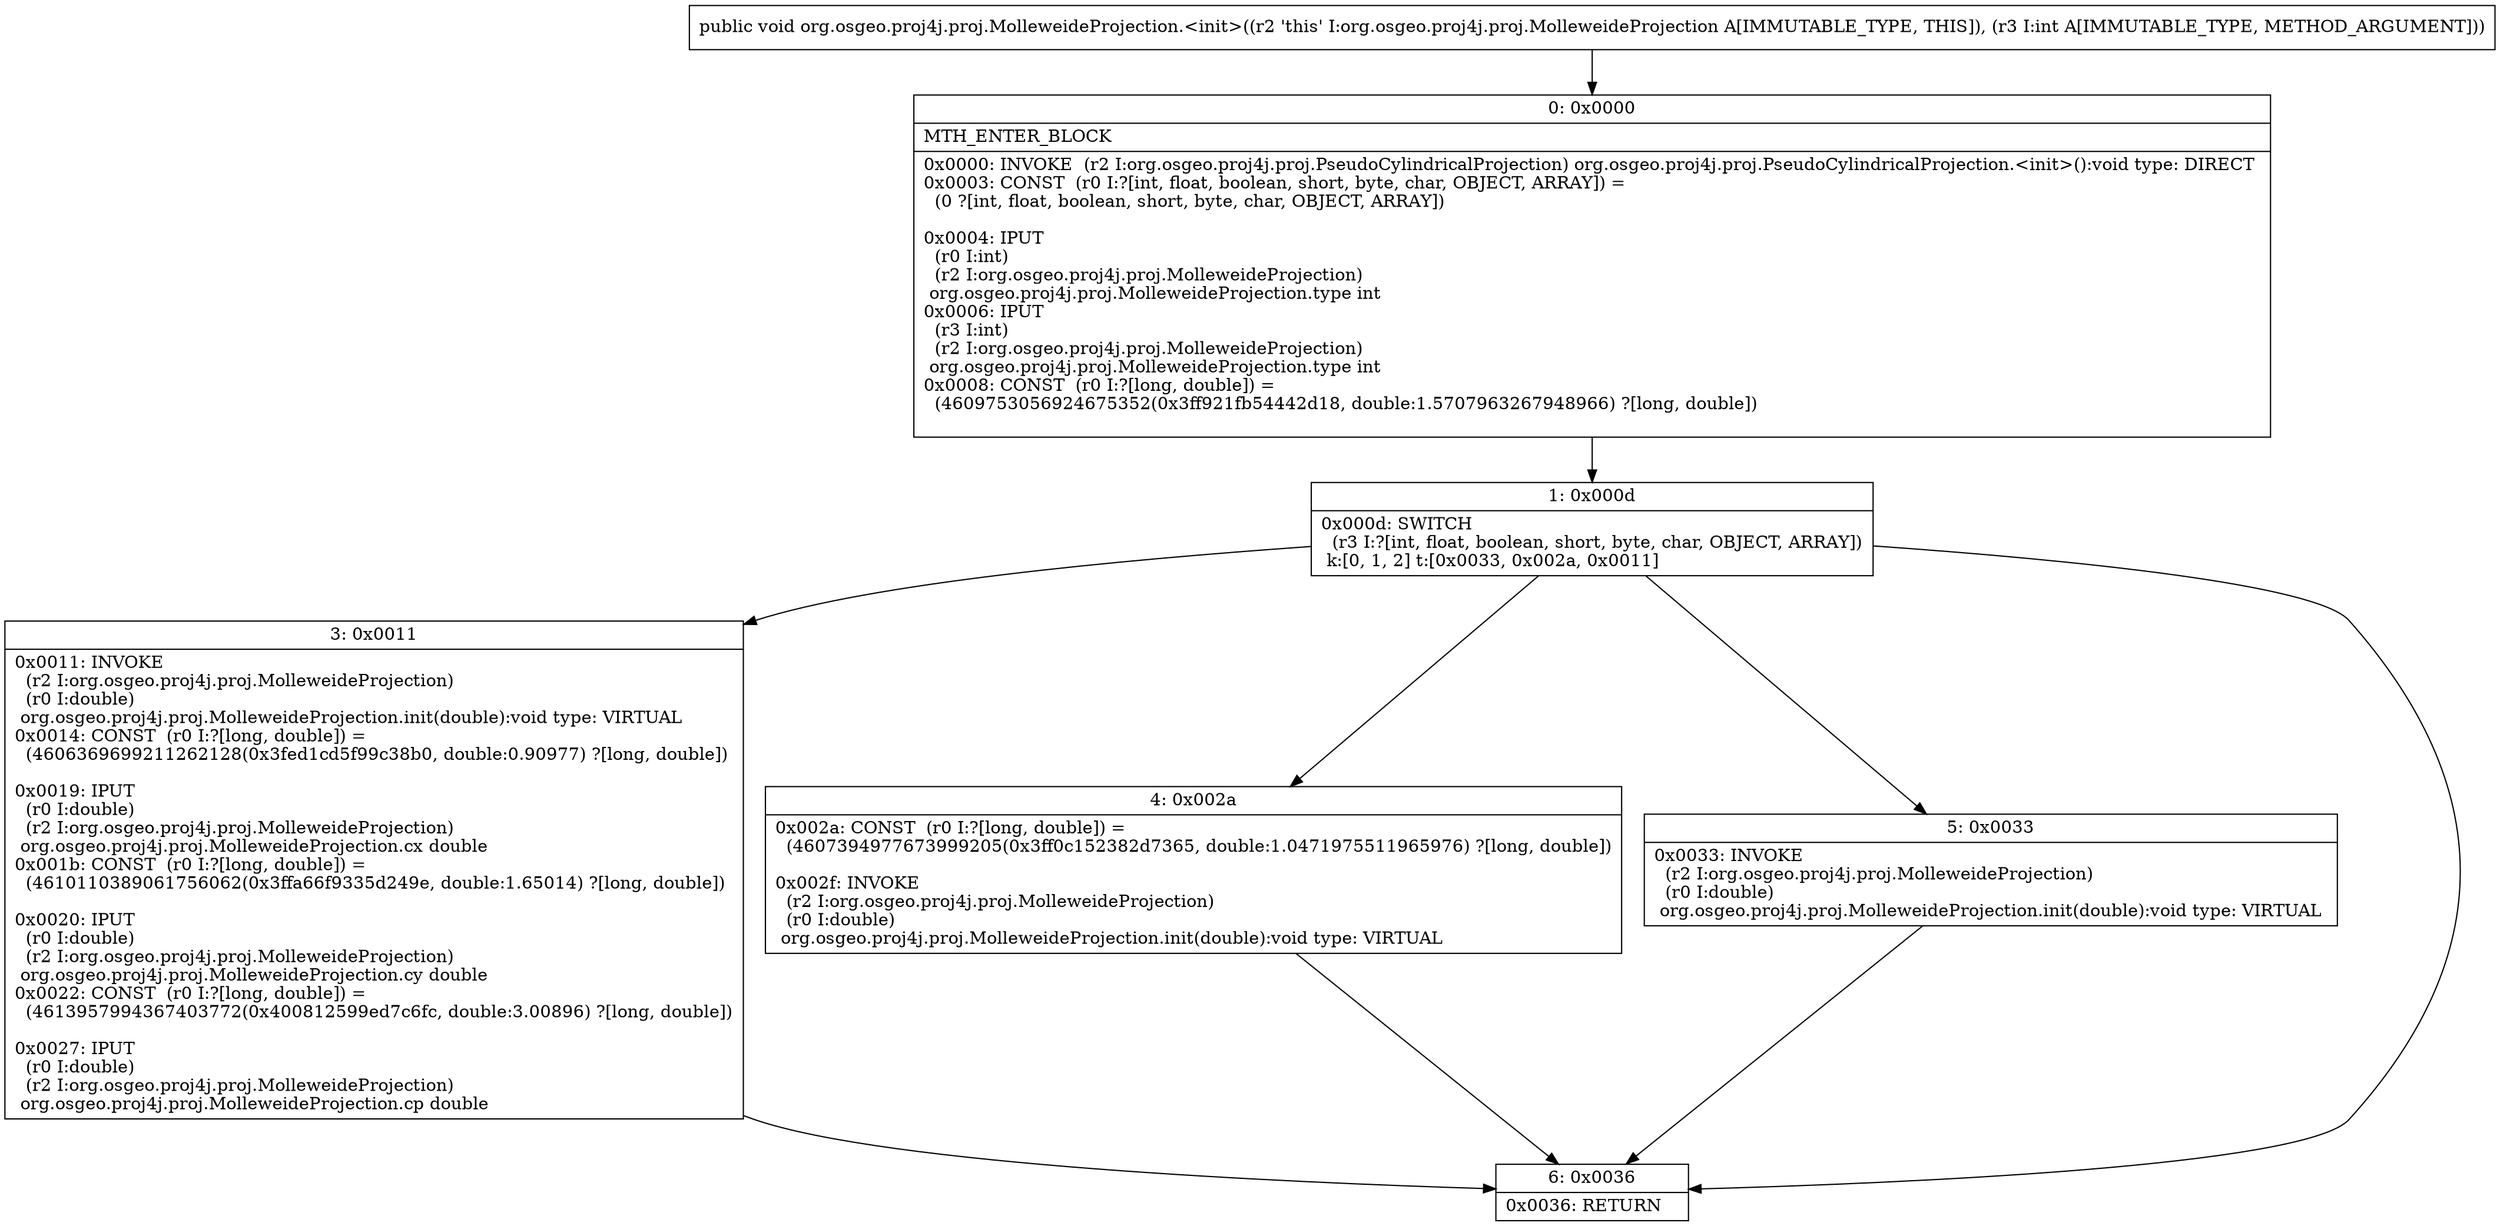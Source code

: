 digraph "CFG fororg.osgeo.proj4j.proj.MolleweideProjection.\<init\>(I)V" {
Node_0 [shape=record,label="{0\:\ 0x0000|MTH_ENTER_BLOCK\l|0x0000: INVOKE  (r2 I:org.osgeo.proj4j.proj.PseudoCylindricalProjection) org.osgeo.proj4j.proj.PseudoCylindricalProjection.\<init\>():void type: DIRECT \l0x0003: CONST  (r0 I:?[int, float, boolean, short, byte, char, OBJECT, ARRAY]) = \l  (0 ?[int, float, boolean, short, byte, char, OBJECT, ARRAY])\l \l0x0004: IPUT  \l  (r0 I:int)\l  (r2 I:org.osgeo.proj4j.proj.MolleweideProjection)\l org.osgeo.proj4j.proj.MolleweideProjection.type int \l0x0006: IPUT  \l  (r3 I:int)\l  (r2 I:org.osgeo.proj4j.proj.MolleweideProjection)\l org.osgeo.proj4j.proj.MolleweideProjection.type int \l0x0008: CONST  (r0 I:?[long, double]) = \l  (4609753056924675352(0x3ff921fb54442d18, double:1.5707963267948966) ?[long, double])\l \l}"];
Node_1 [shape=record,label="{1\:\ 0x000d|0x000d: SWITCH  \l  (r3 I:?[int, float, boolean, short, byte, char, OBJECT, ARRAY])\l k:[0, 1, 2] t:[0x0033, 0x002a, 0x0011] \l}"];
Node_3 [shape=record,label="{3\:\ 0x0011|0x0011: INVOKE  \l  (r2 I:org.osgeo.proj4j.proj.MolleweideProjection)\l  (r0 I:double)\l org.osgeo.proj4j.proj.MolleweideProjection.init(double):void type: VIRTUAL \l0x0014: CONST  (r0 I:?[long, double]) = \l  (4606369699211262128(0x3fed1cd5f99c38b0, double:0.90977) ?[long, double])\l \l0x0019: IPUT  \l  (r0 I:double)\l  (r2 I:org.osgeo.proj4j.proj.MolleweideProjection)\l org.osgeo.proj4j.proj.MolleweideProjection.cx double \l0x001b: CONST  (r0 I:?[long, double]) = \l  (4610110389061756062(0x3ffa66f9335d249e, double:1.65014) ?[long, double])\l \l0x0020: IPUT  \l  (r0 I:double)\l  (r2 I:org.osgeo.proj4j.proj.MolleweideProjection)\l org.osgeo.proj4j.proj.MolleweideProjection.cy double \l0x0022: CONST  (r0 I:?[long, double]) = \l  (4613957994367403772(0x400812599ed7c6fc, double:3.00896) ?[long, double])\l \l0x0027: IPUT  \l  (r0 I:double)\l  (r2 I:org.osgeo.proj4j.proj.MolleweideProjection)\l org.osgeo.proj4j.proj.MolleweideProjection.cp double \l}"];
Node_4 [shape=record,label="{4\:\ 0x002a|0x002a: CONST  (r0 I:?[long, double]) = \l  (4607394977673999205(0x3ff0c152382d7365, double:1.0471975511965976) ?[long, double])\l \l0x002f: INVOKE  \l  (r2 I:org.osgeo.proj4j.proj.MolleweideProjection)\l  (r0 I:double)\l org.osgeo.proj4j.proj.MolleweideProjection.init(double):void type: VIRTUAL \l}"];
Node_5 [shape=record,label="{5\:\ 0x0033|0x0033: INVOKE  \l  (r2 I:org.osgeo.proj4j.proj.MolleweideProjection)\l  (r0 I:double)\l org.osgeo.proj4j.proj.MolleweideProjection.init(double):void type: VIRTUAL \l}"];
Node_6 [shape=record,label="{6\:\ 0x0036|0x0036: RETURN   \l}"];
MethodNode[shape=record,label="{public void org.osgeo.proj4j.proj.MolleweideProjection.\<init\>((r2 'this' I:org.osgeo.proj4j.proj.MolleweideProjection A[IMMUTABLE_TYPE, THIS]), (r3 I:int A[IMMUTABLE_TYPE, METHOD_ARGUMENT])) }"];
MethodNode -> Node_0;
Node_0 -> Node_1;
Node_1 -> Node_3;
Node_1 -> Node_4;
Node_1 -> Node_5;
Node_1 -> Node_6;
Node_3 -> Node_6;
Node_4 -> Node_6;
Node_5 -> Node_6;
}


